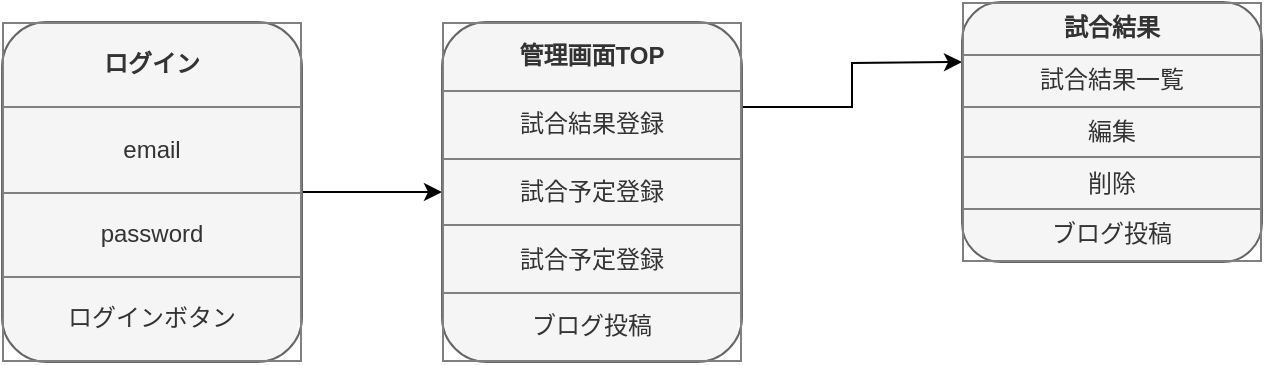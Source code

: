 <mxfile version="13.6.5">
    <diagram id="cZ0W1QQOAyHEMQ-LYaok" name="ページ1">
        <mxGraphModel dx="439" dy="448" grid="1" gridSize="10" guides="1" tooltips="1" connect="1" arrows="1" fold="1" page="1" pageScale="1" pageWidth="827" pageHeight="1169" math="0" shadow="0">
            <root>
                <mxCell id="0"/>
                <mxCell id="1" parent="0"/>
                <mxCell id="68" style="edgeStyle=orthogonalEdgeStyle;rounded=0;orthogonalLoop=1;jettySize=auto;html=1;entryX=0;entryY=0.5;entryDx=0;entryDy=0;" parent="1" source="56" target="67" edge="1">
                    <mxGeometry relative="1" as="geometry"/>
                </mxCell>
                <mxCell id="56" value="&lt;table border=&quot;1&quot; width=&quot;100%&quot; cellpadding=&quot;4&quot; style=&quot;width: 100% ; height: 100% ; border-collapse: collapse&quot;&gt;&lt;tbody&gt;&lt;tr&gt;&lt;th&gt;&lt;b&gt;ログイン&lt;/b&gt;&lt;/th&gt;&lt;/tr&gt;&lt;tr&gt;&lt;td&gt;email&lt;/td&gt;&lt;/tr&gt;&lt;tr&gt;&lt;td&gt;password&lt;br&gt;&lt;/td&gt;&lt;/tr&gt;&lt;tr&gt;&lt;td&gt;ログインボタン&lt;/td&gt;&lt;/tr&gt;&lt;/tbody&gt;&lt;/table&gt;" style="text;html=1;overflow=fill;fillColor=#f5f5f5;strokeColor=#666666;fontColor=#333333;rounded=1;align=center;" parent="1" vertex="1">
                    <mxGeometry x="10" y="10" width="150" height="170" as="geometry"/>
                </mxCell>
                <mxCell id="69" style="edgeStyle=orthogonalEdgeStyle;rounded=0;orthogonalLoop=1;jettySize=auto;html=1;exitX=1;exitY=0.25;exitDx=0;exitDy=0;" parent="1" source="67" edge="1">
                    <mxGeometry relative="1" as="geometry">
                        <mxPoint x="490" y="30" as="targetPoint"/>
                    </mxGeometry>
                </mxCell>
                <mxCell id="67" value="&lt;table border=&quot;1&quot; width=&quot;100%&quot; cellpadding=&quot;4&quot; style=&quot;width: 100% ; height: 100% ; border-collapse: collapse&quot;&gt;&lt;tbody&gt;&lt;tr&gt;&lt;th&gt;管理画面TOP&lt;/th&gt;&lt;/tr&gt;&lt;tr&gt;&lt;td&gt;試合結果登録&lt;/td&gt;&lt;/tr&gt;&lt;tr&gt;&lt;td&gt;試合予定登録&lt;/td&gt;&lt;/tr&gt;&lt;tr&gt;&lt;td&gt;試合予定登録&lt;br&gt;&lt;/td&gt;&lt;/tr&gt;&lt;tr&gt;&lt;td&gt;ブログ投稿&lt;/td&gt;&lt;/tr&gt;&lt;/tbody&gt;&lt;/table&gt;" style="text;html=1;overflow=fill;fillColor=#f5f5f5;strokeColor=#666666;fontColor=#333333;rounded=1;align=center;" parent="1" vertex="1">
                    <mxGeometry x="230" y="10" width="150" height="170" as="geometry"/>
                </mxCell>
                <mxCell id="70" value="&lt;table border=&quot;1&quot; width=&quot;100%&quot; cellpadding=&quot;4&quot; style=&quot;width: 100% ; height: 100% ; border-collapse: collapse&quot;&gt;&lt;tbody&gt;&lt;tr&gt;&lt;th&gt;試合結果&lt;/th&gt;&lt;/tr&gt;&lt;tr&gt;&lt;td&gt;試合結果一覧&lt;/td&gt;&lt;/tr&gt;&lt;tr&gt;&lt;td&gt;編集&lt;/td&gt;&lt;/tr&gt;&lt;tr&gt;&lt;td&gt;削除&lt;br&gt;&lt;/td&gt;&lt;/tr&gt;&lt;tr&gt;&lt;td&gt;ブログ投稿&lt;/td&gt;&lt;/tr&gt;&lt;/tbody&gt;&lt;/table&gt;" style="text;html=1;overflow=fill;fillColor=#f5f5f5;strokeColor=#666666;fontColor=#333333;rounded=1;align=center;" vertex="1" parent="1">
                    <mxGeometry x="490" width="150" height="130" as="geometry"/>
                </mxCell>
            </root>
        </mxGraphModel>
    </diagram>
</mxfile>
